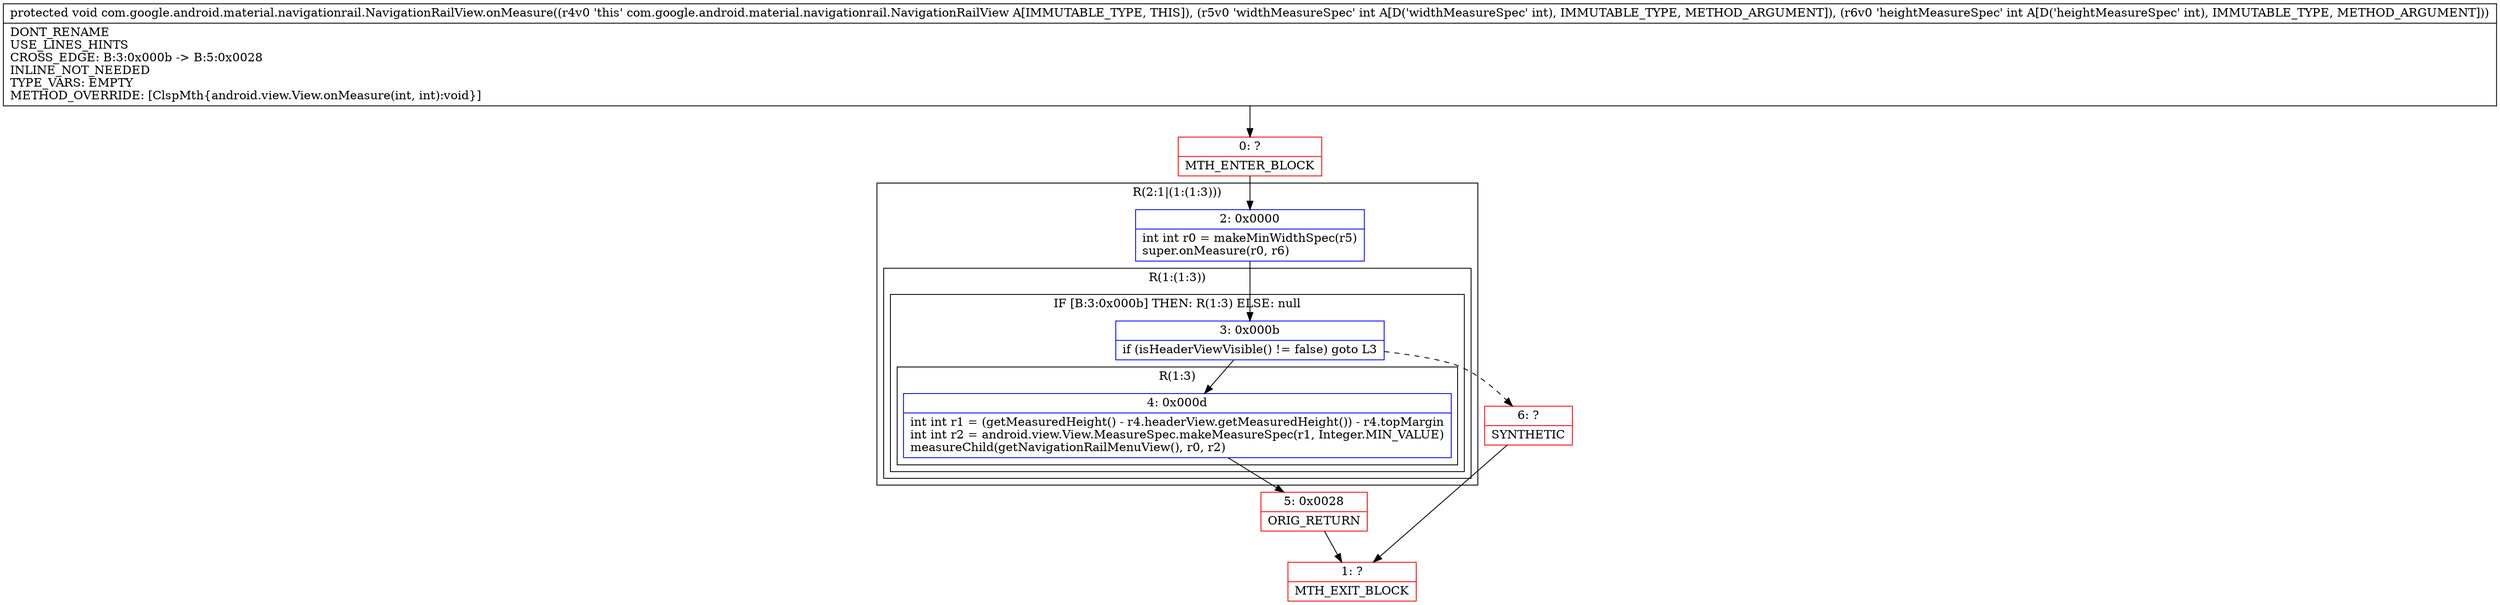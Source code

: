 digraph "CFG forcom.google.android.material.navigationrail.NavigationRailView.onMeasure(II)V" {
subgraph cluster_Region_1680090167 {
label = "R(2:1|(1:(1:3)))";
node [shape=record,color=blue];
Node_2 [shape=record,label="{2\:\ 0x0000|int int r0 = makeMinWidthSpec(r5)\lsuper.onMeasure(r0, r6)\l}"];
subgraph cluster_Region_595968241 {
label = "R(1:(1:3))";
node [shape=record,color=blue];
subgraph cluster_IfRegion_493283941 {
label = "IF [B:3:0x000b] THEN: R(1:3) ELSE: null";
node [shape=record,color=blue];
Node_3 [shape=record,label="{3\:\ 0x000b|if (isHeaderViewVisible() != false) goto L3\l}"];
subgraph cluster_Region_1767769443 {
label = "R(1:3)";
node [shape=record,color=blue];
Node_4 [shape=record,label="{4\:\ 0x000d|int int r1 = (getMeasuredHeight() \- r4.headerView.getMeasuredHeight()) \- r4.topMargin\lint int r2 = android.view.View.MeasureSpec.makeMeasureSpec(r1, Integer.MIN_VALUE)\lmeasureChild(getNavigationRailMenuView(), r0, r2)\l}"];
}
}
}
}
Node_0 [shape=record,color=red,label="{0\:\ ?|MTH_ENTER_BLOCK\l}"];
Node_5 [shape=record,color=red,label="{5\:\ 0x0028|ORIG_RETURN\l}"];
Node_1 [shape=record,color=red,label="{1\:\ ?|MTH_EXIT_BLOCK\l}"];
Node_6 [shape=record,color=red,label="{6\:\ ?|SYNTHETIC\l}"];
MethodNode[shape=record,label="{protected void com.google.android.material.navigationrail.NavigationRailView.onMeasure((r4v0 'this' com.google.android.material.navigationrail.NavigationRailView A[IMMUTABLE_TYPE, THIS]), (r5v0 'widthMeasureSpec' int A[D('widthMeasureSpec' int), IMMUTABLE_TYPE, METHOD_ARGUMENT]), (r6v0 'heightMeasureSpec' int A[D('heightMeasureSpec' int), IMMUTABLE_TYPE, METHOD_ARGUMENT]))  | DONT_RENAME\lUSE_LINES_HINTS\lCROSS_EDGE: B:3:0x000b \-\> B:5:0x0028\lINLINE_NOT_NEEDED\lTYPE_VARS: EMPTY\lMETHOD_OVERRIDE: [ClspMth\{android.view.View.onMeasure(int, int):void\}]\l}"];
MethodNode -> Node_0;Node_2 -> Node_3;
Node_3 -> Node_4;
Node_3 -> Node_6[style=dashed];
Node_4 -> Node_5;
Node_0 -> Node_2;
Node_5 -> Node_1;
Node_6 -> Node_1;
}

